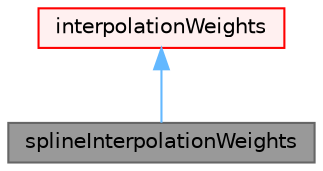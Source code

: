 digraph "splineInterpolationWeights"
{
 // LATEX_PDF_SIZE
  bgcolor="transparent";
  edge [fontname=Helvetica,fontsize=10,labelfontname=Helvetica,labelfontsize=10];
  node [fontname=Helvetica,fontsize=10,shape=box,height=0.2,width=0.4];
  Node1 [id="Node000001",label="splineInterpolationWeights",height=0.2,width=0.4,color="gray40", fillcolor="grey60", style="filled", fontcolor="black",tooltip="Catmull-Rom spline interpolation."];
  Node2 -> Node1 [id="edge1_Node000001_Node000002",dir="back",color="steelblue1",style="solid",tooltip=" "];
  Node2 [id="Node000002",label="interpolationWeights",height=0.2,width=0.4,color="red", fillcolor="#FFF0F0", style="filled",URL="$classFoam_1_1interpolationWeights.html",tooltip="Abstract base class for interpolating in 1D."];
}
